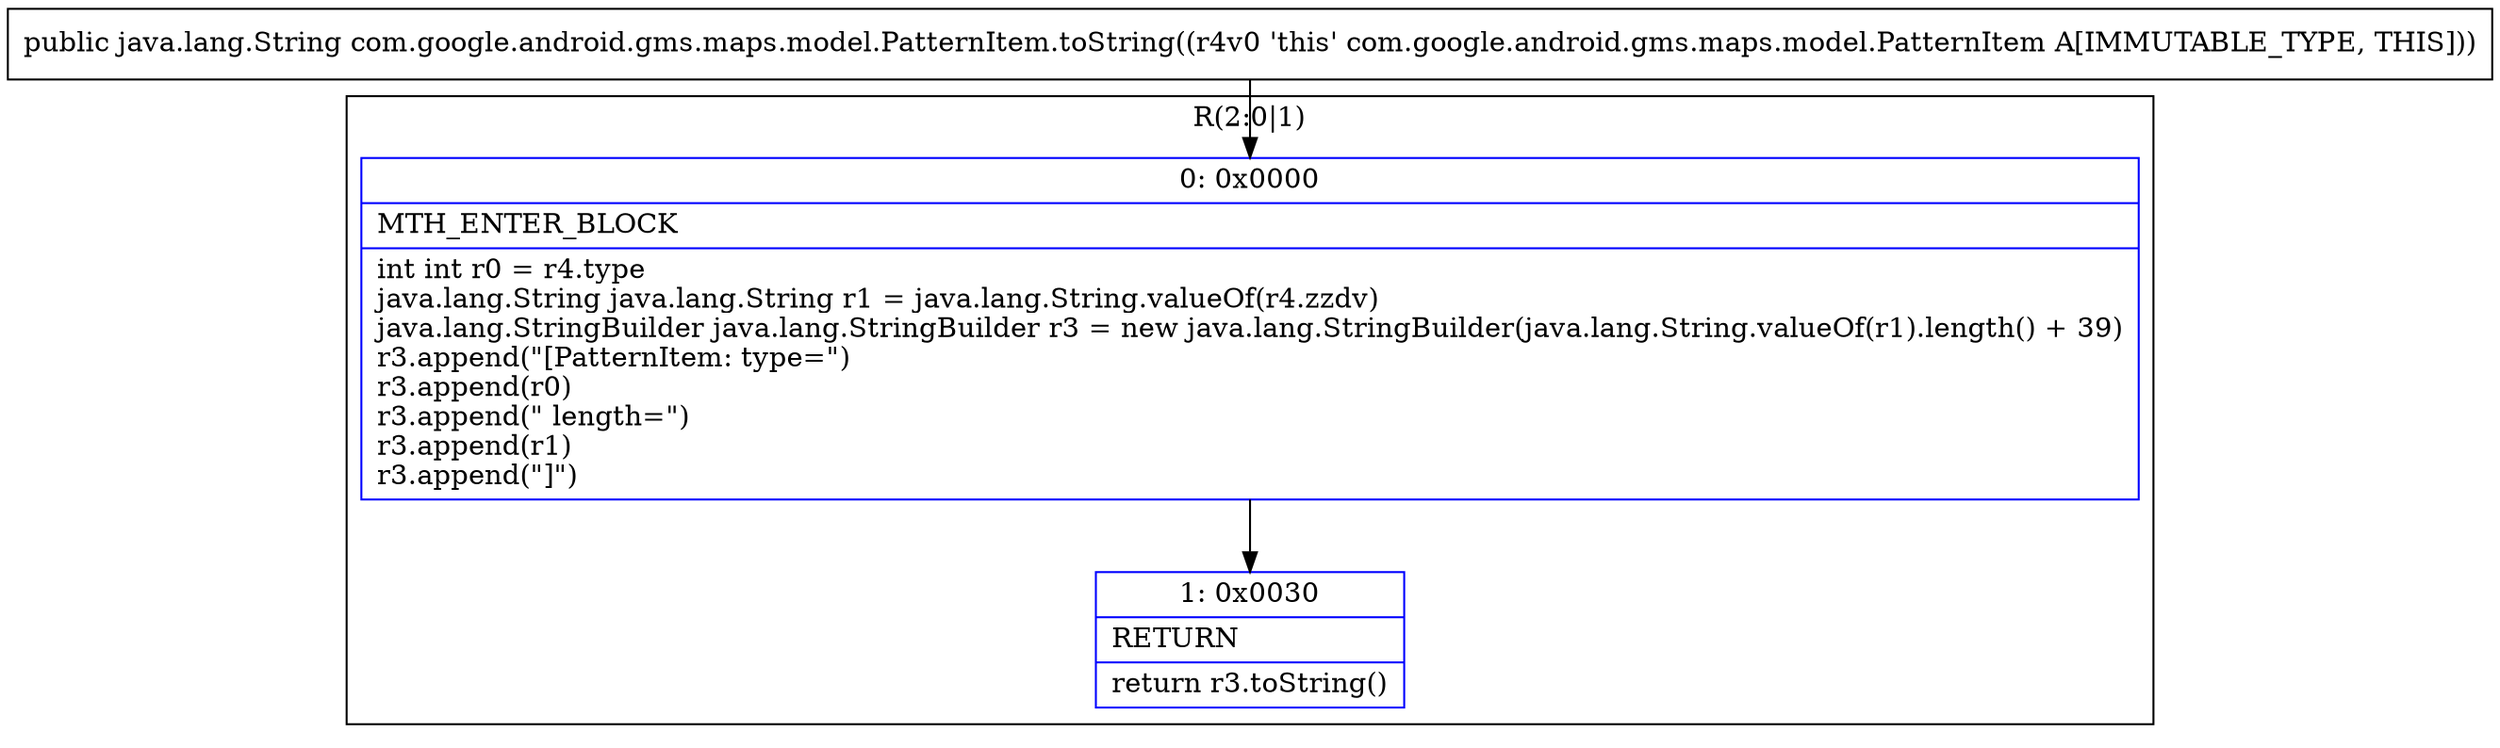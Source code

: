 digraph "CFG forcom.google.android.gms.maps.model.PatternItem.toString()Ljava\/lang\/String;" {
subgraph cluster_Region_1447211572 {
label = "R(2:0|1)";
node [shape=record,color=blue];
Node_0 [shape=record,label="{0\:\ 0x0000|MTH_ENTER_BLOCK\l|int int r0 = r4.type\ljava.lang.String java.lang.String r1 = java.lang.String.valueOf(r4.zzdv)\ljava.lang.StringBuilder java.lang.StringBuilder r3 = new java.lang.StringBuilder(java.lang.String.valueOf(r1).length() + 39)\lr3.append(\"[PatternItem: type=\")\lr3.append(r0)\lr3.append(\" length=\")\lr3.append(r1)\lr3.append(\"]\")\l}"];
Node_1 [shape=record,label="{1\:\ 0x0030|RETURN\l|return r3.toString()\l}"];
}
MethodNode[shape=record,label="{public java.lang.String com.google.android.gms.maps.model.PatternItem.toString((r4v0 'this' com.google.android.gms.maps.model.PatternItem A[IMMUTABLE_TYPE, THIS])) }"];
MethodNode -> Node_0;
Node_0 -> Node_1;
}


